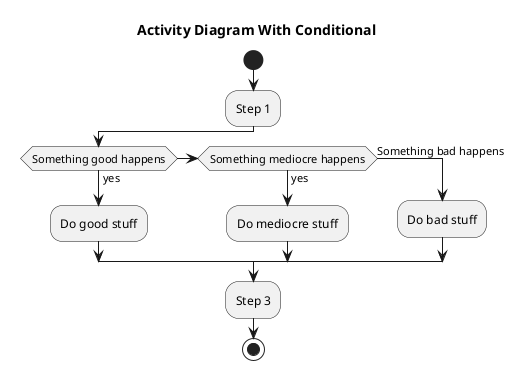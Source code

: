 @startuml ActivityWithConditionals

title Activity Diagram With Conditional

start

:Step 1;

if (Something good happens) then (yes)
    :Do good stuff;
else if (Something mediocre happens) then (yes)
    :Do mediocre stuff;
else (Something bad happens)
    :Do bad stuff;
endif

:Step 3;

stop

' NOTES:
' - Loops
@enduml
